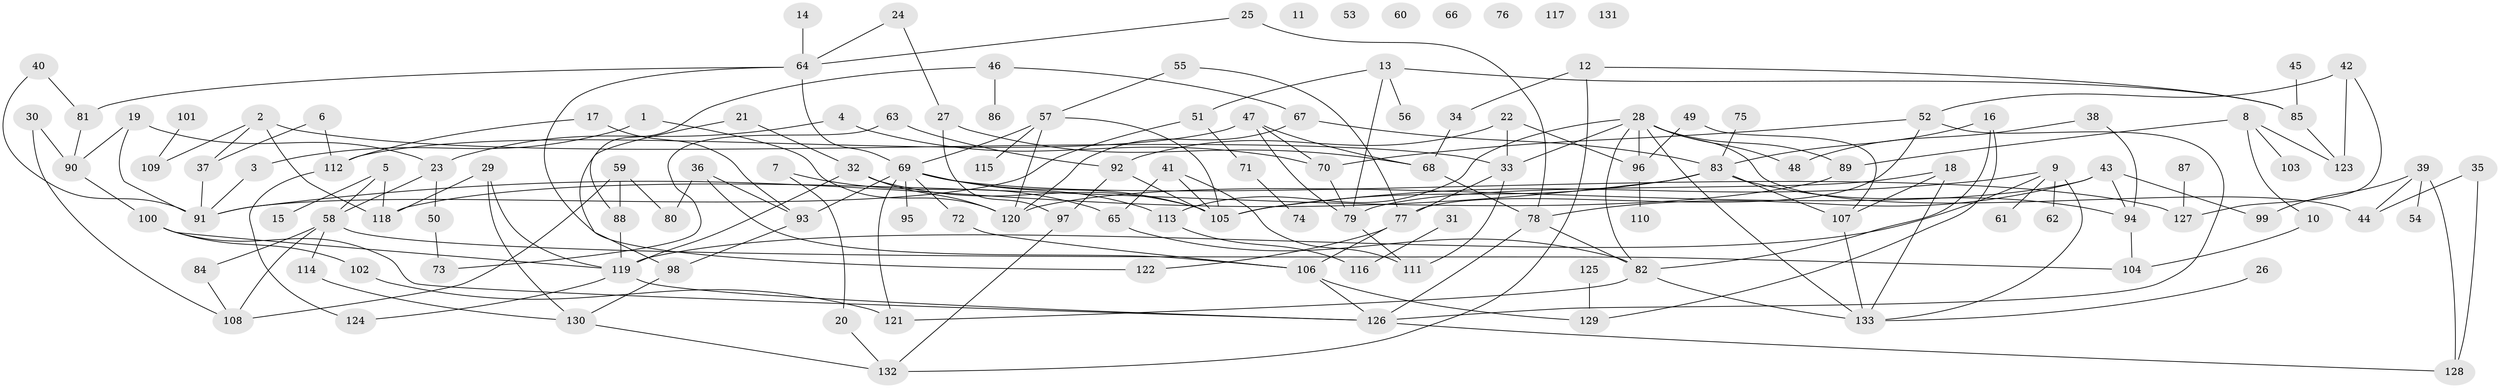 // coarse degree distribution, {2: 0.19696969696969696, 9: 0.030303030303030304, 7: 0.015151515151515152, 3: 0.13636363636363635, 4: 0.13636363636363635, 5: 0.10606060606060606, 0: 0.10606060606060606, 17: 0.015151515151515152, 14: 0.015151515151515152, 1: 0.16666666666666666, 11: 0.015151515151515152, 6: 0.030303030303030304, 12: 0.015151515151515152, 8: 0.015151515151515152}
// Generated by graph-tools (version 1.1) at 2025/16/03/04/25 18:16:31]
// undirected, 133 vertices, 194 edges
graph export_dot {
graph [start="1"]
  node [color=gray90,style=filled];
  1;
  2;
  3;
  4;
  5;
  6;
  7;
  8;
  9;
  10;
  11;
  12;
  13;
  14;
  15;
  16;
  17;
  18;
  19;
  20;
  21;
  22;
  23;
  24;
  25;
  26;
  27;
  28;
  29;
  30;
  31;
  32;
  33;
  34;
  35;
  36;
  37;
  38;
  39;
  40;
  41;
  42;
  43;
  44;
  45;
  46;
  47;
  48;
  49;
  50;
  51;
  52;
  53;
  54;
  55;
  56;
  57;
  58;
  59;
  60;
  61;
  62;
  63;
  64;
  65;
  66;
  67;
  68;
  69;
  70;
  71;
  72;
  73;
  74;
  75;
  76;
  77;
  78;
  79;
  80;
  81;
  82;
  83;
  84;
  85;
  86;
  87;
  88;
  89;
  90;
  91;
  92;
  93;
  94;
  95;
  96;
  97;
  98;
  99;
  100;
  101;
  102;
  103;
  104;
  105;
  106;
  107;
  108;
  109;
  110;
  111;
  112;
  113;
  114;
  115;
  116;
  117;
  118;
  119;
  120;
  121;
  122;
  123;
  124;
  125;
  126;
  127;
  128;
  129;
  130;
  131;
  132;
  133;
  1 -- 3;
  1 -- 120;
  2 -- 33;
  2 -- 37;
  2 -- 109;
  2 -- 118;
  3 -- 91;
  4 -- 23;
  4 -- 70;
  5 -- 15;
  5 -- 58;
  5 -- 118;
  6 -- 37;
  6 -- 112;
  7 -- 20;
  7 -- 65;
  8 -- 10;
  8 -- 89;
  8 -- 103;
  8 -- 123;
  9 -- 61;
  9 -- 62;
  9 -- 105;
  9 -- 119;
  9 -- 133;
  10 -- 104;
  12 -- 34;
  12 -- 85;
  12 -- 132;
  13 -- 51;
  13 -- 56;
  13 -- 79;
  13 -- 85;
  14 -- 64;
  16 -- 82;
  16 -- 83;
  16 -- 129;
  17 -- 93;
  17 -- 112;
  18 -- 79;
  18 -- 107;
  18 -- 133;
  19 -- 23;
  19 -- 90;
  19 -- 91;
  20 -- 132;
  21 -- 32;
  21 -- 98;
  22 -- 33;
  22 -- 92;
  22 -- 96;
  23 -- 50;
  23 -- 58;
  24 -- 27;
  24 -- 64;
  25 -- 64;
  25 -- 78;
  26 -- 133;
  27 -- 68;
  27 -- 97;
  28 -- 33;
  28 -- 44;
  28 -- 48;
  28 -- 82;
  28 -- 89;
  28 -- 96;
  28 -- 113;
  28 -- 133;
  29 -- 118;
  29 -- 119;
  29 -- 130;
  30 -- 90;
  30 -- 108;
  31 -- 116;
  32 -- 105;
  32 -- 119;
  32 -- 120;
  33 -- 77;
  33 -- 111;
  34 -- 68;
  35 -- 44;
  35 -- 128;
  36 -- 80;
  36 -- 93;
  36 -- 106;
  37 -- 91;
  38 -- 48;
  38 -- 94;
  39 -- 44;
  39 -- 54;
  39 -- 99;
  39 -- 128;
  40 -- 81;
  40 -- 91;
  41 -- 65;
  41 -- 105;
  41 -- 111;
  42 -- 52;
  42 -- 123;
  42 -- 127;
  43 -- 78;
  43 -- 94;
  43 -- 99;
  43 -- 120;
  45 -- 85;
  46 -- 67;
  46 -- 86;
  46 -- 88;
  47 -- 68;
  47 -- 70;
  47 -- 79;
  47 -- 112;
  49 -- 96;
  49 -- 107;
  50 -- 73;
  51 -- 71;
  51 -- 91;
  52 -- 70;
  52 -- 77;
  52 -- 126;
  55 -- 57;
  55 -- 77;
  57 -- 69;
  57 -- 105;
  57 -- 115;
  57 -- 120;
  58 -- 84;
  58 -- 104;
  58 -- 108;
  58 -- 114;
  59 -- 80;
  59 -- 88;
  59 -- 108;
  63 -- 73;
  63 -- 92;
  64 -- 69;
  64 -- 81;
  64 -- 122;
  65 -- 82;
  67 -- 83;
  67 -- 120;
  68 -- 78;
  69 -- 72;
  69 -- 93;
  69 -- 95;
  69 -- 105;
  69 -- 113;
  69 -- 121;
  69 -- 127;
  70 -- 79;
  71 -- 74;
  72 -- 106;
  75 -- 83;
  77 -- 106;
  77 -- 122;
  78 -- 82;
  78 -- 126;
  79 -- 111;
  81 -- 90;
  82 -- 121;
  82 -- 133;
  83 -- 91;
  83 -- 94;
  83 -- 105;
  83 -- 107;
  84 -- 108;
  85 -- 123;
  87 -- 127;
  88 -- 119;
  89 -- 118;
  90 -- 100;
  92 -- 97;
  92 -- 105;
  93 -- 98;
  94 -- 104;
  96 -- 110;
  97 -- 132;
  98 -- 130;
  100 -- 102;
  100 -- 119;
  100 -- 126;
  101 -- 109;
  102 -- 121;
  106 -- 126;
  106 -- 129;
  107 -- 133;
  112 -- 124;
  113 -- 116;
  114 -- 130;
  119 -- 124;
  119 -- 126;
  125 -- 129;
  126 -- 128;
  130 -- 132;
}
